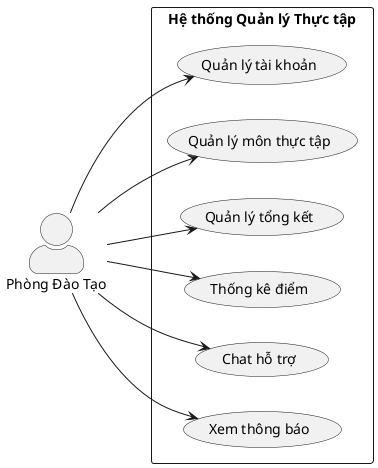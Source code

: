 @startuml Usecase - Phòng Đào Tạo (PDT)
left to right direction
skinparam actorStyle awesome

actor "Phòng Đào Tạo" as PDT

rectangle "Hệ thống Quản lý Thực tập" {
  usecase "Quản lý tài khoản" as UC_PDT_1
  usecase "Quản lý môn thực tập" as UC_PDT_2
  usecase "Quản lý tổng kết" as UC_PDT_3
  usecase "Thống kê điểm" as UC_PDT_4
  usecase "Chat hỗ trợ" as UC_PDT_5
  usecase "Xem thông báo" as UC_PDT_6
}

PDT --> UC_PDT_1
PDT --> UC_PDT_2
PDT --> UC_PDT_3
PDT --> UC_PDT_4
PDT --> UC_PDT_5
PDT --> UC_PDT_6

@enduml
